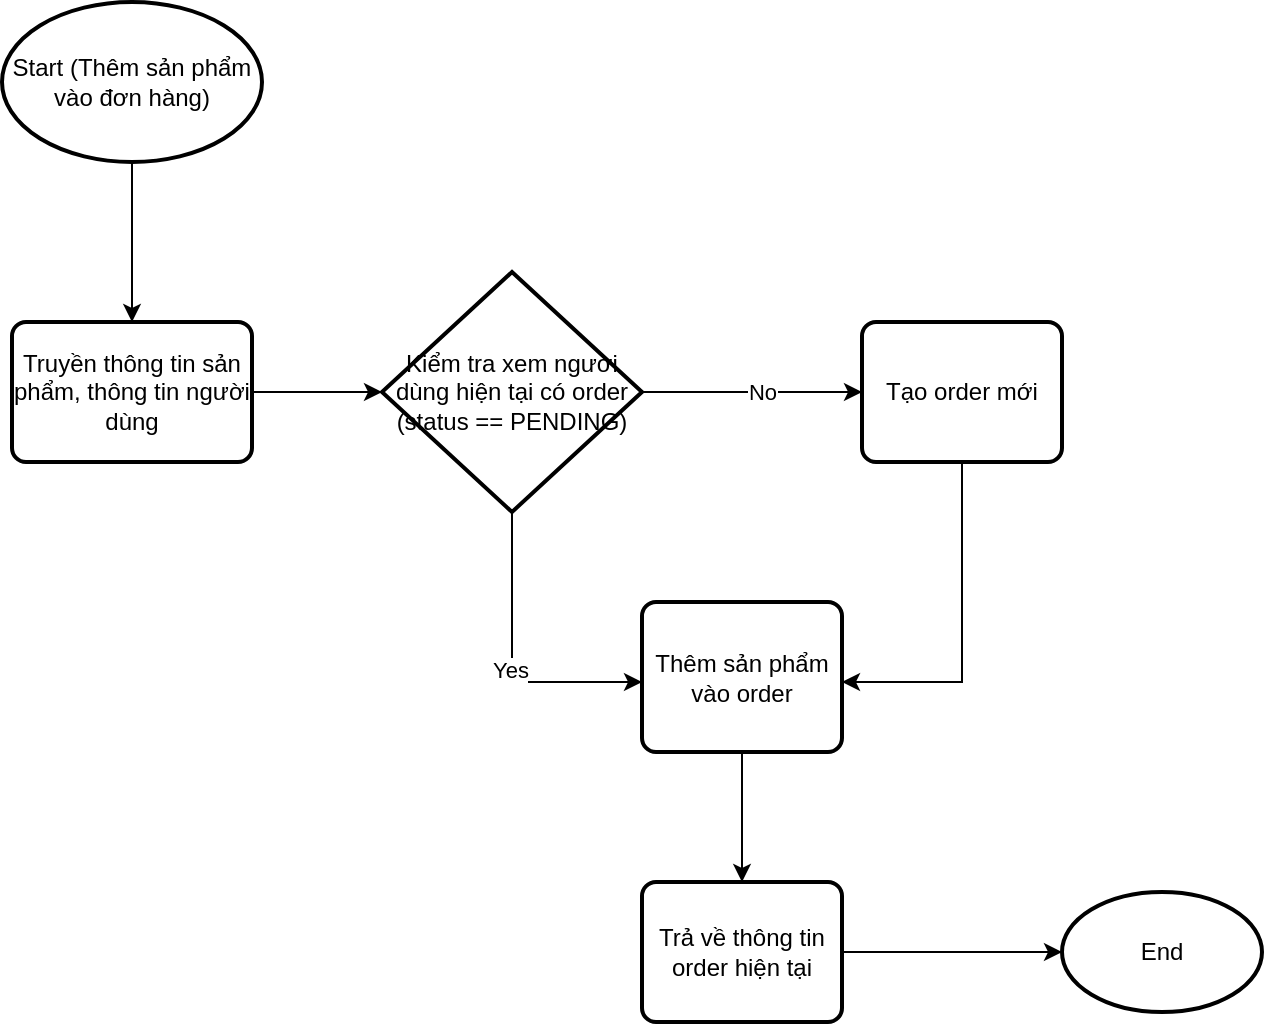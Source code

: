 <mxfile version="26.0.9">
  <diagram id="C5RBs43oDa-KdzZeNtuy" name="Page-1">
    <mxGraphModel dx="1098" dy="868" grid="1" gridSize="10" guides="1" tooltips="1" connect="1" arrows="1" fold="1" page="1" pageScale="1" pageWidth="827" pageHeight="1169" math="0" shadow="0">
      <root>
        <mxCell id="WIyWlLk6GJQsqaUBKTNV-0" />
        <mxCell id="WIyWlLk6GJQsqaUBKTNV-1" parent="WIyWlLk6GJQsqaUBKTNV-0" />
        <mxCell id="NaSLzc_MdSbEd8YveF3c-0" value="" style="edgeStyle=orthogonalEdgeStyle;rounded=0;orthogonalLoop=1;jettySize=auto;html=1;" edge="1" parent="WIyWlLk6GJQsqaUBKTNV-1" source="NaSLzc_MdSbEd8YveF3c-1" target="NaSLzc_MdSbEd8YveF3c-3">
          <mxGeometry relative="1" as="geometry" />
        </mxCell>
        <mxCell id="NaSLzc_MdSbEd8YveF3c-1" value="Start (Thêm sản phẩm vào đơn hàng)" style="strokeWidth=2;html=1;shape=mxgraph.flowchart.start_1;whiteSpace=wrap;" vertex="1" parent="WIyWlLk6GJQsqaUBKTNV-1">
          <mxGeometry x="780" y="370" width="130" height="80" as="geometry" />
        </mxCell>
        <mxCell id="NaSLzc_MdSbEd8YveF3c-2" value="" style="edgeStyle=orthogonalEdgeStyle;rounded=0;orthogonalLoop=1;jettySize=auto;html=1;" edge="1" parent="WIyWlLk6GJQsqaUBKTNV-1" source="NaSLzc_MdSbEd8YveF3c-3">
          <mxGeometry relative="1" as="geometry">
            <mxPoint x="970" y="565" as="targetPoint" />
          </mxGeometry>
        </mxCell>
        <mxCell id="NaSLzc_MdSbEd8YveF3c-3" value="Truyền thông tin sản phẩm, thông tin người dùng" style="rounded=1;whiteSpace=wrap;html=1;absoluteArcSize=1;arcSize=14;strokeWidth=2;" vertex="1" parent="WIyWlLk6GJQsqaUBKTNV-1">
          <mxGeometry x="785" y="530" width="120" height="70" as="geometry" />
        </mxCell>
        <mxCell id="NaSLzc_MdSbEd8YveF3c-4" value="" style="edgeStyle=orthogonalEdgeStyle;rounded=0;orthogonalLoop=1;jettySize=auto;html=1;" edge="1" parent="WIyWlLk6GJQsqaUBKTNV-1" source="NaSLzc_MdSbEd8YveF3c-8" target="NaSLzc_MdSbEd8YveF3c-10">
          <mxGeometry relative="1" as="geometry">
            <Array as="points">
              <mxPoint x="1035" y="710" />
            </Array>
          </mxGeometry>
        </mxCell>
        <mxCell id="NaSLzc_MdSbEd8YveF3c-5" value="Yes" style="edgeLabel;html=1;align=center;verticalAlign=middle;resizable=0;points=[];" vertex="1" connectable="0" parent="NaSLzc_MdSbEd8YveF3c-4">
          <mxGeometry x="0.044" y="-1" relative="1" as="geometry">
            <mxPoint as="offset" />
          </mxGeometry>
        </mxCell>
        <mxCell id="NaSLzc_MdSbEd8YveF3c-6" value="" style="edgeStyle=orthogonalEdgeStyle;rounded=0;orthogonalLoop=1;jettySize=auto;html=1;" edge="1" parent="WIyWlLk6GJQsqaUBKTNV-1" source="NaSLzc_MdSbEd8YveF3c-8" target="NaSLzc_MdSbEd8YveF3c-12">
          <mxGeometry relative="1" as="geometry" />
        </mxCell>
        <mxCell id="NaSLzc_MdSbEd8YveF3c-7" value="No" style="edgeLabel;html=1;align=center;verticalAlign=middle;resizable=0;points=[];" vertex="1" connectable="0" parent="NaSLzc_MdSbEd8YveF3c-6">
          <mxGeometry x="0.093" relative="1" as="geometry">
            <mxPoint as="offset" />
          </mxGeometry>
        </mxCell>
        <mxCell id="NaSLzc_MdSbEd8YveF3c-8" value="Kiểm tra xem người dùng hiện tại có order (status == PENDING)" style="strokeWidth=2;html=1;shape=mxgraph.flowchart.decision;whiteSpace=wrap;" vertex="1" parent="WIyWlLk6GJQsqaUBKTNV-1">
          <mxGeometry x="970" y="505" width="130" height="120" as="geometry" />
        </mxCell>
        <mxCell id="NaSLzc_MdSbEd8YveF3c-9" style="edgeStyle=orthogonalEdgeStyle;rounded=0;orthogonalLoop=1;jettySize=auto;html=1;" edge="1" parent="WIyWlLk6GJQsqaUBKTNV-1" source="NaSLzc_MdSbEd8YveF3c-10" target="NaSLzc_MdSbEd8YveF3c-15">
          <mxGeometry relative="1" as="geometry" />
        </mxCell>
        <mxCell id="NaSLzc_MdSbEd8YveF3c-10" value="Thêm sản phẩm vào order" style="rounded=1;whiteSpace=wrap;html=1;absoluteArcSize=1;arcSize=14;strokeWidth=2;" vertex="1" parent="WIyWlLk6GJQsqaUBKTNV-1">
          <mxGeometry x="1100" y="670" width="100" height="75" as="geometry" />
        </mxCell>
        <mxCell id="NaSLzc_MdSbEd8YveF3c-11" style="edgeStyle=orthogonalEdgeStyle;rounded=0;orthogonalLoop=1;jettySize=auto;html=1;" edge="1" parent="WIyWlLk6GJQsqaUBKTNV-1" source="NaSLzc_MdSbEd8YveF3c-12" target="NaSLzc_MdSbEd8YveF3c-10">
          <mxGeometry relative="1" as="geometry">
            <Array as="points">
              <mxPoint x="1260" y="710" />
            </Array>
          </mxGeometry>
        </mxCell>
        <mxCell id="NaSLzc_MdSbEd8YveF3c-12" value="Tạo order mới" style="rounded=1;whiteSpace=wrap;html=1;absoluteArcSize=1;arcSize=14;strokeWidth=2;" vertex="1" parent="WIyWlLk6GJQsqaUBKTNV-1">
          <mxGeometry x="1210" y="530" width="100" height="70" as="geometry" />
        </mxCell>
        <mxCell id="NaSLzc_MdSbEd8YveF3c-13" value="End" style="strokeWidth=2;html=1;shape=mxgraph.flowchart.start_1;whiteSpace=wrap;" vertex="1" parent="WIyWlLk6GJQsqaUBKTNV-1">
          <mxGeometry x="1310" y="815" width="100" height="60" as="geometry" />
        </mxCell>
        <mxCell id="NaSLzc_MdSbEd8YveF3c-14" style="edgeStyle=orthogonalEdgeStyle;rounded=0;orthogonalLoop=1;jettySize=auto;html=1;" edge="1" parent="WIyWlLk6GJQsqaUBKTNV-1" source="NaSLzc_MdSbEd8YveF3c-15" target="NaSLzc_MdSbEd8YveF3c-13">
          <mxGeometry relative="1" as="geometry" />
        </mxCell>
        <mxCell id="NaSLzc_MdSbEd8YveF3c-15" value="Trả về thông tin order hiện tại" style="rounded=1;whiteSpace=wrap;html=1;absoluteArcSize=1;arcSize=14;strokeWidth=2;" vertex="1" parent="WIyWlLk6GJQsqaUBKTNV-1">
          <mxGeometry x="1100" y="810" width="100" height="70" as="geometry" />
        </mxCell>
      </root>
    </mxGraphModel>
  </diagram>
</mxfile>

